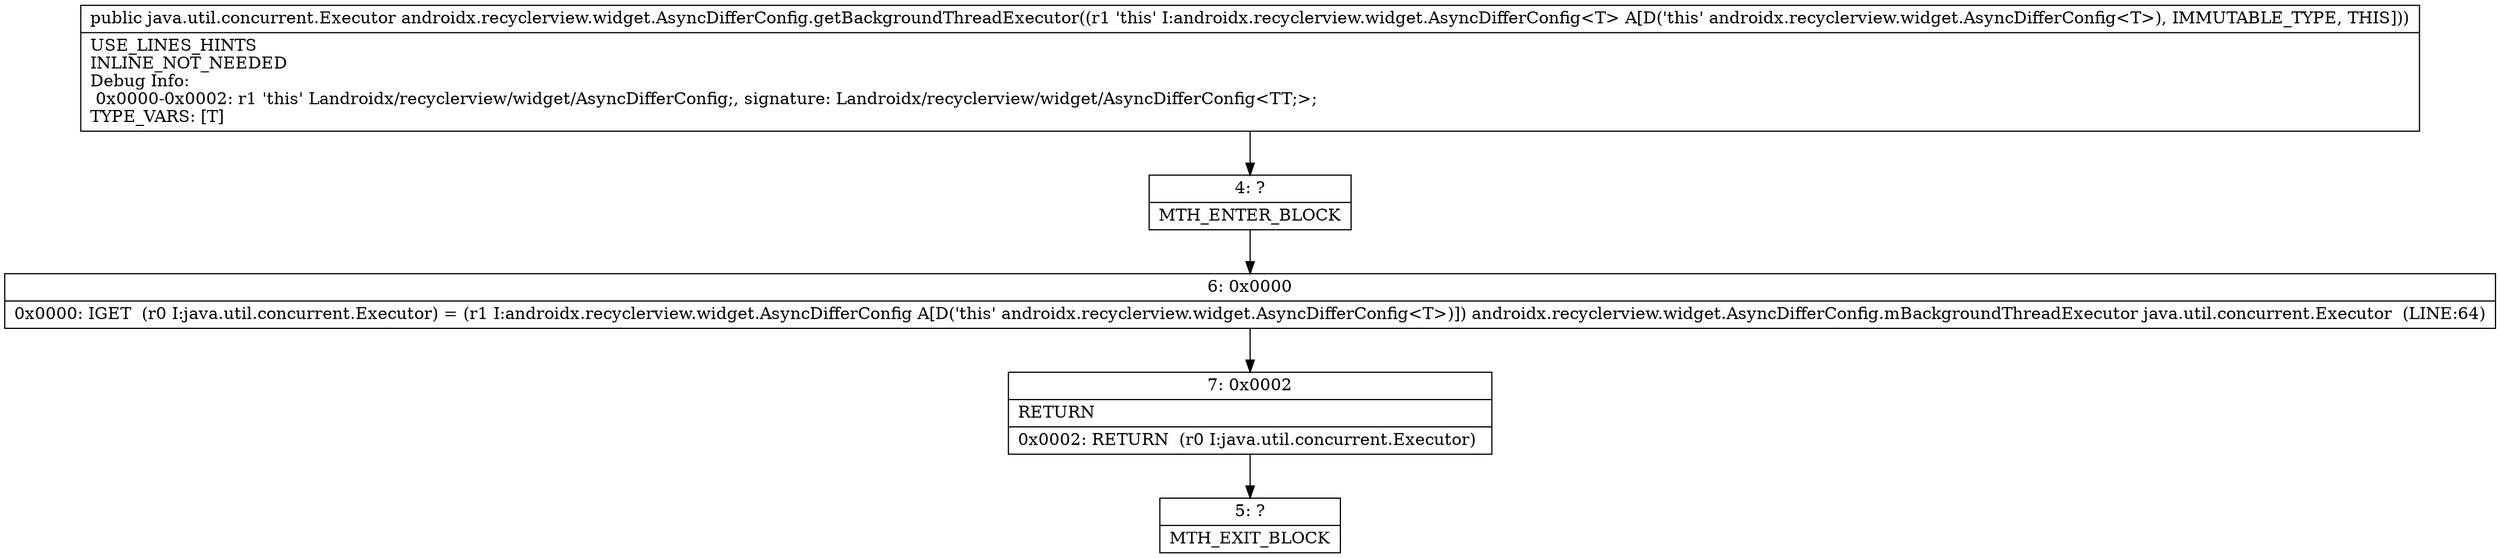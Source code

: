 digraph "CFG forandroidx.recyclerview.widget.AsyncDifferConfig.getBackgroundThreadExecutor()Ljava\/util\/concurrent\/Executor;" {
Node_4 [shape=record,label="{4\:\ ?|MTH_ENTER_BLOCK\l}"];
Node_6 [shape=record,label="{6\:\ 0x0000|0x0000: IGET  (r0 I:java.util.concurrent.Executor) = (r1 I:androidx.recyclerview.widget.AsyncDifferConfig A[D('this' androidx.recyclerview.widget.AsyncDifferConfig\<T\>)]) androidx.recyclerview.widget.AsyncDifferConfig.mBackgroundThreadExecutor java.util.concurrent.Executor  (LINE:64)\l}"];
Node_7 [shape=record,label="{7\:\ 0x0002|RETURN\l|0x0002: RETURN  (r0 I:java.util.concurrent.Executor) \l}"];
Node_5 [shape=record,label="{5\:\ ?|MTH_EXIT_BLOCK\l}"];
MethodNode[shape=record,label="{public java.util.concurrent.Executor androidx.recyclerview.widget.AsyncDifferConfig.getBackgroundThreadExecutor((r1 'this' I:androidx.recyclerview.widget.AsyncDifferConfig\<T\> A[D('this' androidx.recyclerview.widget.AsyncDifferConfig\<T\>), IMMUTABLE_TYPE, THIS]))  | USE_LINES_HINTS\lINLINE_NOT_NEEDED\lDebug Info:\l  0x0000\-0x0002: r1 'this' Landroidx\/recyclerview\/widget\/AsyncDifferConfig;, signature: Landroidx\/recyclerview\/widget\/AsyncDifferConfig\<TT;\>;\lTYPE_VARS: [T]\l}"];
MethodNode -> Node_4;Node_4 -> Node_6;
Node_6 -> Node_7;
Node_7 -> Node_5;
}

